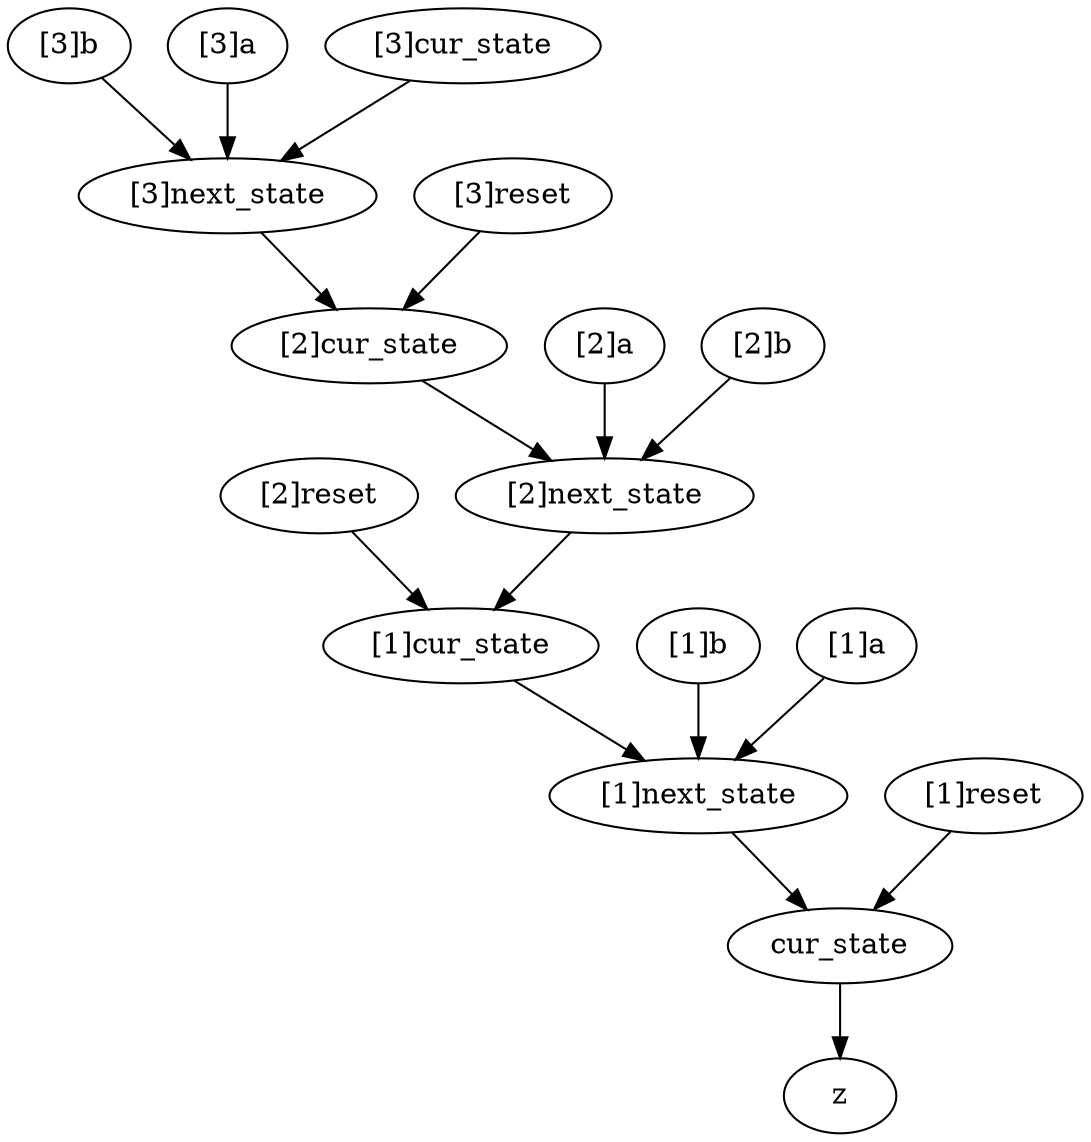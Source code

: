 strict digraph "" {
	"[2]reset"	[complexity=7,
		importance=12.2508242038,
		rank=1.7501177434];
	"[1]cur_state"	[complexity=6,
		importance=6.0792074879,
		rank=1.01320124798];
	"[2]reset" -> "[1]cur_state";
	"[1]next_state"	[complexity=5,
		importance=0.722772315984,
		rank=0.144554463197];
	"[1]cur_state" -> "[1]next_state";
	cur_state	[complexity=3,
		importance=0.405939924908,
		rank=0.135313308303];
	"[1]next_state" -> cur_state;
	"[1]b"	[complexity=13,
		importance=5.87458775588,
		rank=0.451891365837];
	"[1]b" -> "[1]next_state";
	"[3]b"	[complexity=19,
		importance=414.349852291,
		rank=21.8078869627];
	"[3]next_state"	[complexity=11,
		importance=51.7821803829,
		rank=4.7074709439];
	"[3]b" -> "[3]next_state";
	"[2]next_state"	[complexity=8,
		importance=6.39603987897,
		rank=0.799504984872];
	"[2]next_state" -> "[1]cur_state";
	"[2]cur_state"	[complexity=9,
		importance=51.4653479918,
		rank=5.71837199909];
	"[2]cur_state" -> "[2]next_state";
	z	[complexity=0,
		importance=0.108910964881,
		rank=0.0];
	cur_state -> z;
	"[1]a"	[complexity=13,
		importance=5.87458775588,
		rank=0.451891365837];
	"[1]a" -> "[1]next_state";
	"[3]next_state" -> "[2]cur_state";
	"[3]a"	[complexity=19,
		importance=414.349852291,
		rank=21.8078869627];
	"[3]a" -> "[3]next_state";
	"[3]cur_state"	[complexity=12,
		importance=414.554472023,
		rank=34.5462060019];
	"[3]cur_state" -> "[3]next_state";
	"[2]a"	[complexity=16,
		importance=51.2607282598,
		rank=3.20379551624];
	"[2]a" -> "[2]next_state";
	"[1]reset"	[complexity=4,
		importance=0.904289077822,
		rank=0.226072269455];
	"[1]reset" -> cur_state;
	"[3]reset"	[complexity=10,
		importance=103.023105212,
		rank=10.3023105212];
	"[3]reset" -> "[2]cur_state";
	"[2]b"	[complexity=16,
		importance=51.2607282598,
		rank=3.20379551624];
	"[2]b" -> "[2]next_state";
}
